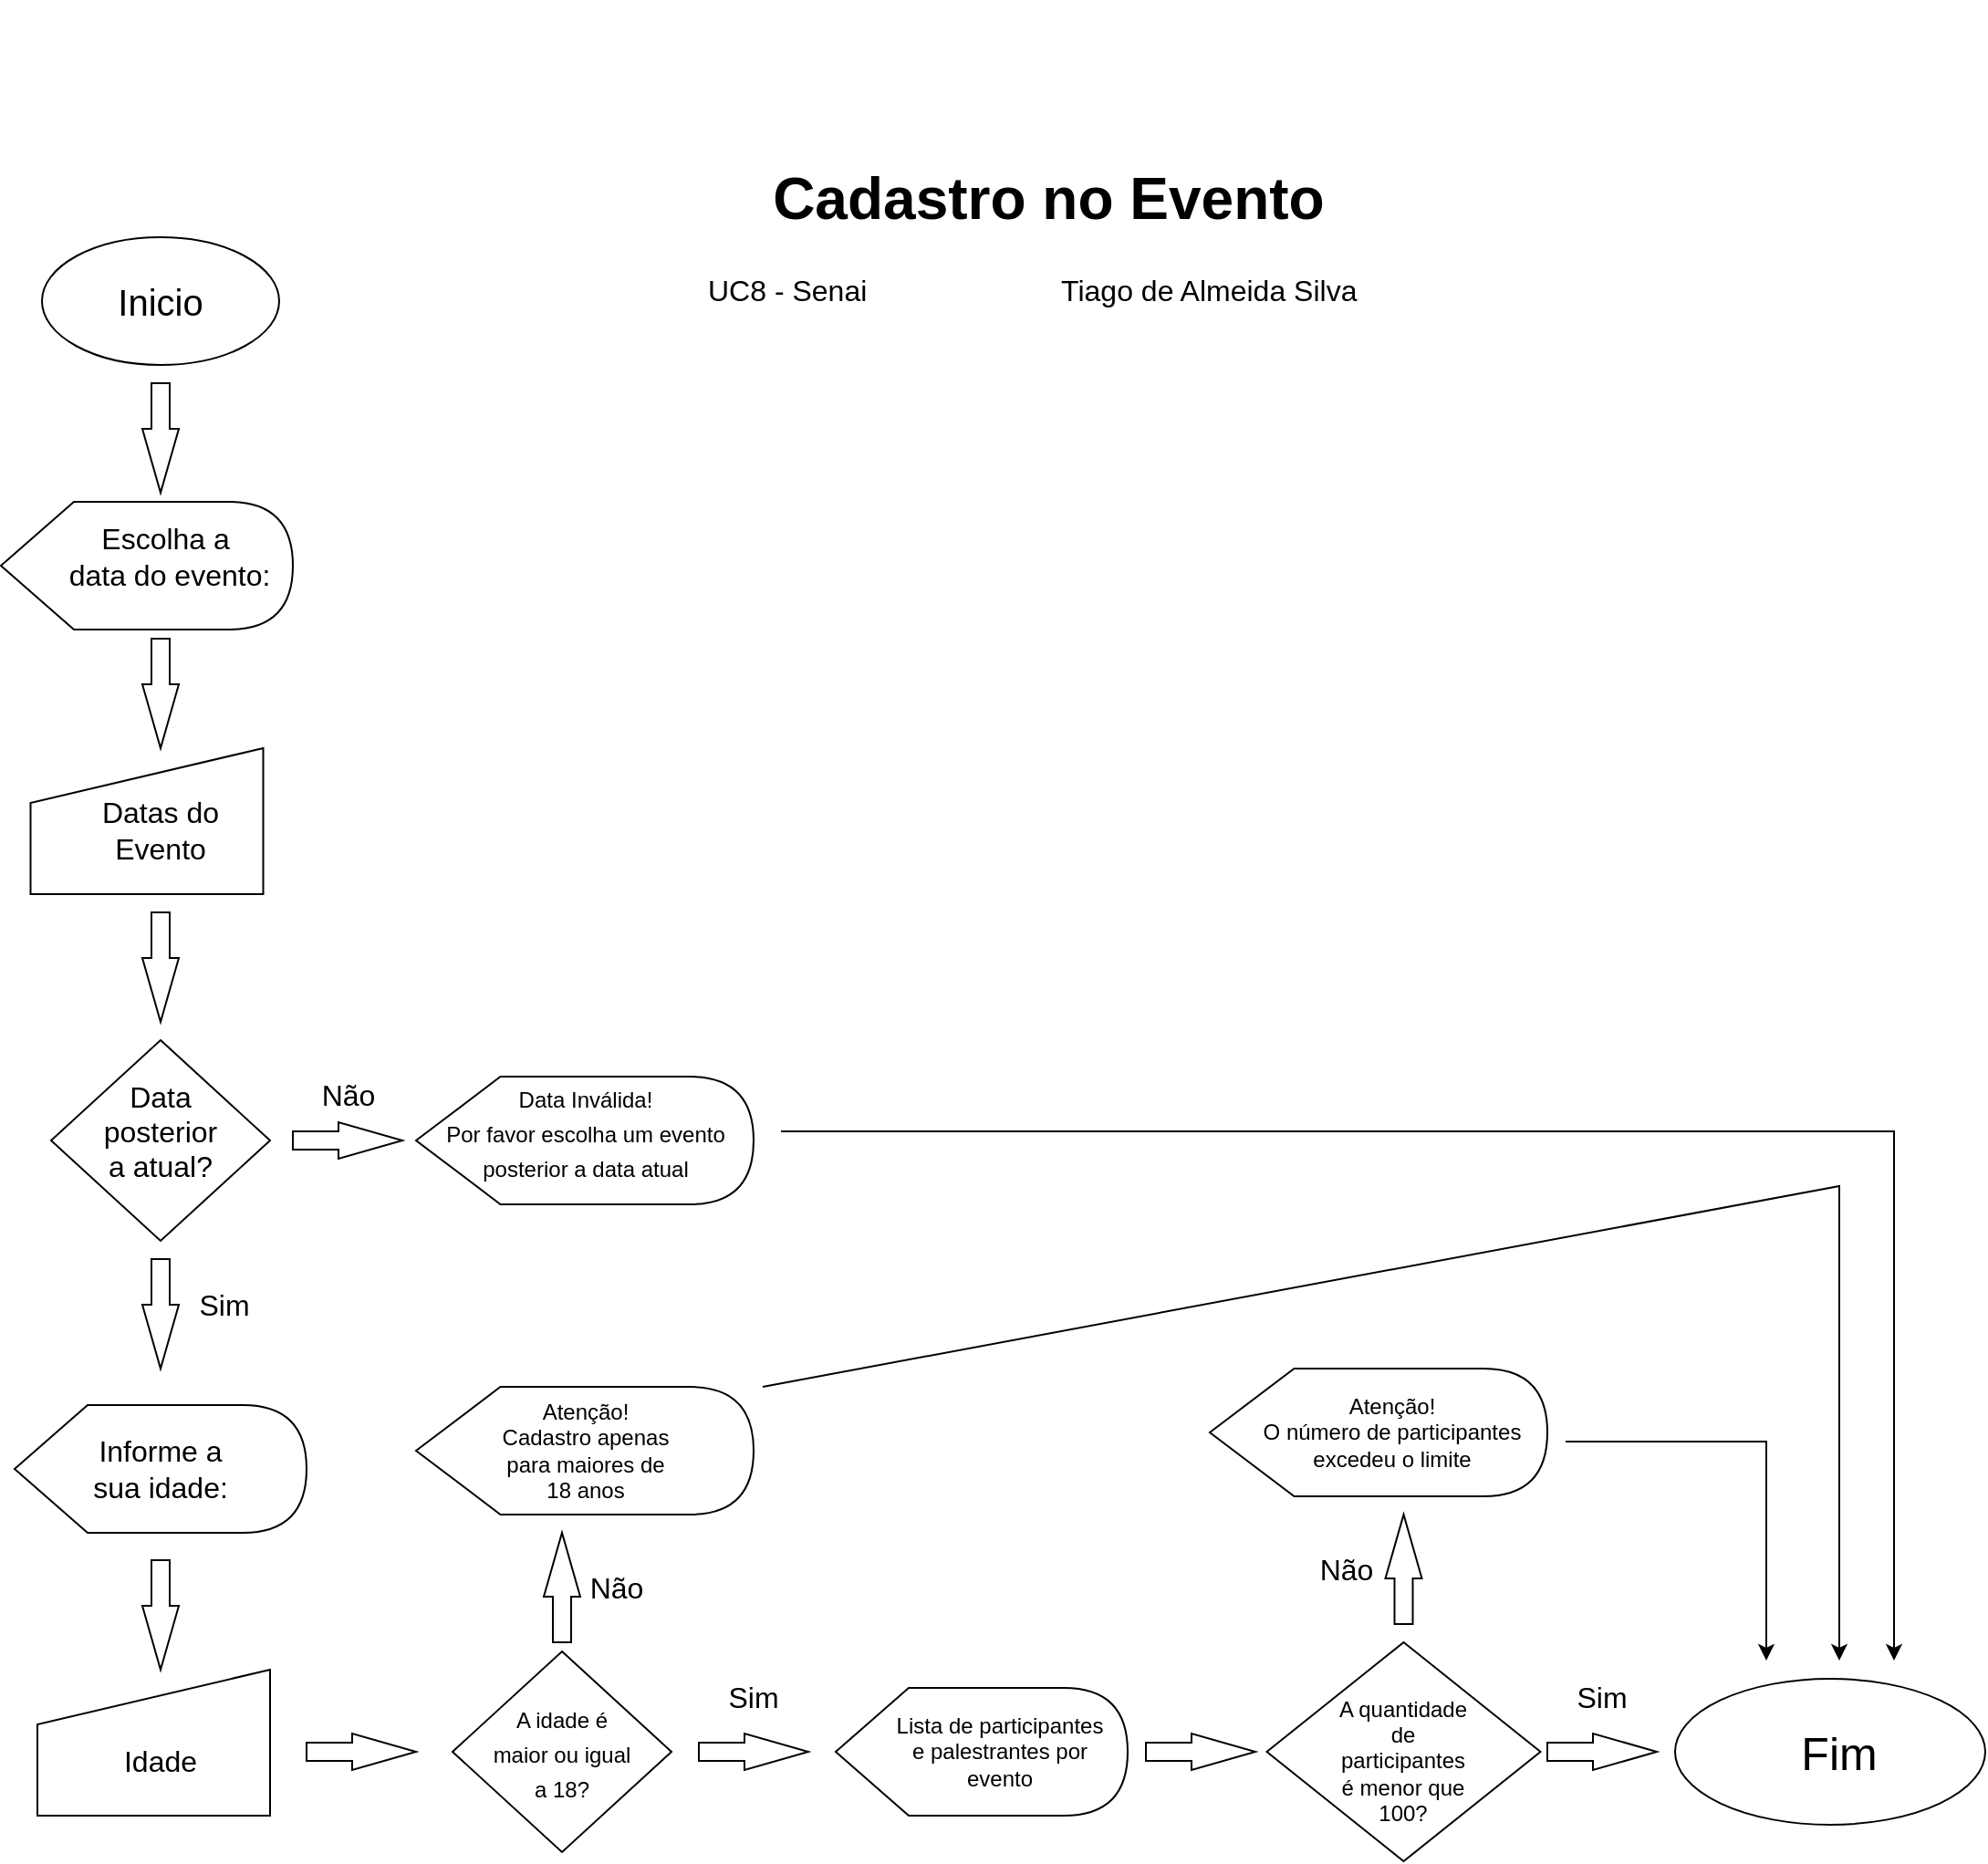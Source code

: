 <mxfile version="15.8.6" type="device"><diagram id="GL8mwi3dtDY6M_hMWwQC" name="Page-1"><mxGraphModel dx="868" dy="1651" grid="1" gridSize="10" guides="1" tooltips="1" connect="1" arrows="1" fold="1" page="1" pageScale="1" pageWidth="827" pageHeight="1169" math="0" shadow="0"><root><mxCell id="0"/><mxCell id="1" parent="0"/><mxCell id="_E9_IEwAAByotgeMYY46-1" value="" style="ellipse;whiteSpace=wrap;html=1;" vertex="1" parent="1"><mxGeometry x="35" y="80" width="130" height="70" as="geometry"/></mxCell><mxCell id="_E9_IEwAAByotgeMYY46-2" value="&lt;font style=&quot;font-size: 20px&quot;&gt;Inicio&lt;/font&gt;" style="text;html=1;strokeColor=none;fillColor=none;align=center;verticalAlign=middle;whiteSpace=wrap;rounded=0;fontSize=16;" vertex="1" parent="1"><mxGeometry x="70" y="100" width="60" height="30" as="geometry"/></mxCell><mxCell id="_E9_IEwAAByotgeMYY46-3" value="" style="html=1;shadow=0;dashed=0;align=center;verticalAlign=middle;shape=mxgraph.arrows2.arrow;dy=0.5;dx=35;direction=south;notch=0;fontSize=16;" vertex="1" parent="1"><mxGeometry x="90" y="160" width="20" height="60" as="geometry"/></mxCell><mxCell id="_E9_IEwAAByotgeMYY46-5" value="" style="shape=display;whiteSpace=wrap;html=1;fontSize=16;" vertex="1" parent="1"><mxGeometry x="12.5" y="225" width="160" height="70" as="geometry"/></mxCell><mxCell id="_E9_IEwAAByotgeMYY46-12" value="" style="rhombus;whiteSpace=wrap;html=1;fontSize=16;" vertex="1" parent="1"><mxGeometry x="40" y="520" width="120" height="110" as="geometry"/></mxCell><mxCell id="_E9_IEwAAByotgeMYY46-8" value="Data posterior a atual?" style="text;html=1;strokeColor=none;fillColor=none;align=center;verticalAlign=middle;whiteSpace=wrap;rounded=0;fontSize=16;" vertex="1" parent="1"><mxGeometry x="70" y="555" width="60" height="30" as="geometry"/></mxCell><mxCell id="_E9_IEwAAByotgeMYY46-9" value="Escolha a&amp;nbsp;&lt;br&gt;data do evento:" style="text;html=1;strokeColor=none;fillColor=none;align=center;verticalAlign=middle;whiteSpace=wrap;rounded=0;fontSize=16;" vertex="1" parent="1"><mxGeometry x="40" y="242.5" width="130" height="25" as="geometry"/></mxCell><mxCell id="_E9_IEwAAByotgeMYY46-18" value="" style="html=1;shadow=0;dashed=0;align=center;verticalAlign=middle;shape=mxgraph.arrows2.arrow;dy=0.5;dx=35;direction=south;notch=0;fontSize=16;" vertex="1" parent="1"><mxGeometry x="90" y="300" width="20" height="60" as="geometry"/></mxCell><mxCell id="_E9_IEwAAByotgeMYY46-25" value="&lt;h1&gt;&amp;nbsp; &amp;nbsp; Cadastro no Evento&lt;/h1&gt;&lt;div&gt;UC8 - Senai&amp;nbsp; &amp;nbsp; &amp;nbsp; &amp;nbsp; &amp;nbsp; &amp;nbsp; &amp;nbsp; &amp;nbsp; &amp;nbsp; &amp;nbsp; &amp;nbsp; &amp;nbsp; Tiago de Almeida Silva&lt;/div&gt;" style="text;html=1;strokeColor=none;fillColor=none;spacing=5;spacingTop=-20;whiteSpace=wrap;overflow=hidden;rounded=0;fontSize=16;" vertex="1" parent="1"><mxGeometry x="395" y="28.5" width="392.5" height="101.5" as="geometry"/></mxCell><mxCell id="_E9_IEwAAByotgeMYY46-26" value="&lt;h1&gt;&lt;br&gt;&lt;/h1&gt;" style="text;html=1;strokeColor=none;fillColor=none;spacing=5;spacingTop=-20;whiteSpace=wrap;overflow=hidden;rounded=0;fontSize=16;" vertex="1" parent="1"><mxGeometry x="330" y="-40" width="190" height="120" as="geometry"/></mxCell><mxCell id="_E9_IEwAAByotgeMYY46-29" value="" style="shape=manualInput;whiteSpace=wrap;html=1;fontSize=16;" vertex="1" parent="1"><mxGeometry x="28.75" y="360" width="127.5" height="80" as="geometry"/></mxCell><mxCell id="_E9_IEwAAByotgeMYY46-31" value="Datas do Evento" style="text;html=1;strokeColor=none;fillColor=none;align=center;verticalAlign=middle;whiteSpace=wrap;rounded=0;fontSize=16;" vertex="1" parent="1"><mxGeometry x="55" y="390" width="90" height="30" as="geometry"/></mxCell><mxCell id="_E9_IEwAAByotgeMYY46-32" value="" style="html=1;shadow=0;dashed=0;align=center;verticalAlign=middle;shape=mxgraph.arrows2.arrow;dy=0.5;dx=35;direction=south;notch=0;fontSize=16;" vertex="1" parent="1"><mxGeometry x="90" y="450" width="20" height="60" as="geometry"/></mxCell><mxCell id="_E9_IEwAAByotgeMYY46-33" value="" style="html=1;shadow=0;dashed=0;align=center;verticalAlign=middle;shape=mxgraph.arrows2.arrow;dy=0.5;dx=35;direction=south;notch=0;fontSize=16;" vertex="1" parent="1"><mxGeometry x="90" y="640" width="20" height="60" as="geometry"/></mxCell><mxCell id="_E9_IEwAAByotgeMYY46-34" value="" style="html=1;shadow=0;dashed=0;align=center;verticalAlign=middle;shape=mxgraph.arrows2.arrow;dy=0.5;dx=35;direction=east;notch=0;fontSize=16;" vertex="1" parent="1"><mxGeometry x="172.5" y="565" width="60" height="20" as="geometry"/></mxCell><mxCell id="_E9_IEwAAByotgeMYY46-35" value="" style="shape=display;whiteSpace=wrap;html=1;fontSize=16;" vertex="1" parent="1"><mxGeometry x="240" y="540" width="185" height="70" as="geometry"/></mxCell><mxCell id="_E9_IEwAAByotgeMYY46-36" value="" style="shape=display;whiteSpace=wrap;html=1;fontSize=16;" vertex="1" parent="1"><mxGeometry x="20" y="720" width="160" height="70" as="geometry"/></mxCell><mxCell id="_E9_IEwAAByotgeMYY46-38" value="Sim" style="text;html=1;strokeColor=none;fillColor=none;align=center;verticalAlign=middle;whiteSpace=wrap;rounded=0;fontSize=16;" vertex="1" parent="1"><mxGeometry x="105" y="650" width="60" height="30" as="geometry"/></mxCell><mxCell id="_E9_IEwAAByotgeMYY46-39" value="Não" style="text;html=1;strokeColor=none;fillColor=none;align=center;verticalAlign=middle;whiteSpace=wrap;rounded=0;fontSize=16;" vertex="1" parent="1"><mxGeometry x="172.5" y="535" width="60" height="30" as="geometry"/></mxCell><mxCell id="_E9_IEwAAByotgeMYY46-42" value="" style="shape=manualInput;whiteSpace=wrap;html=1;fontSize=16;" vertex="1" parent="1"><mxGeometry x="32.5" y="865" width="127.5" height="80" as="geometry"/></mxCell><mxCell id="_E9_IEwAAByotgeMYY46-40" value="Idade" style="text;html=1;strokeColor=none;fillColor=none;align=center;verticalAlign=middle;whiteSpace=wrap;rounded=0;fontSize=16;" vertex="1" parent="1"><mxGeometry x="70" y="900" width="60" height="30" as="geometry"/></mxCell><mxCell id="_E9_IEwAAByotgeMYY46-41" value="&lt;font style=&quot;font-size: 12px&quot;&gt;Data Inválida!&lt;br&gt;Por favor escolha um evento posterior a data atual&lt;/font&gt;" style="text;html=1;strokeColor=none;fillColor=none;align=center;verticalAlign=middle;whiteSpace=wrap;rounded=0;fontSize=16;" vertex="1" parent="1"><mxGeometry x="232.5" y="555" width="200" height="30" as="geometry"/></mxCell><mxCell id="_E9_IEwAAByotgeMYY46-44" value="&lt;font style=&quot;font-size: 16px&quot;&gt;Informe a sua idade:&lt;/font&gt;" style="text;html=1;strokeColor=none;fillColor=none;align=center;verticalAlign=middle;whiteSpace=wrap;rounded=0;fontSize=12;" vertex="1" parent="1"><mxGeometry x="60" y="740" width="80" height="30" as="geometry"/></mxCell><mxCell id="_E9_IEwAAByotgeMYY46-45" value="" style="html=1;shadow=0;dashed=0;align=center;verticalAlign=middle;shape=mxgraph.arrows2.arrow;dy=0.5;dx=35;direction=south;notch=0;fontSize=16;" vertex="1" parent="1"><mxGeometry x="90" y="805" width="20" height="60" as="geometry"/></mxCell><mxCell id="_E9_IEwAAByotgeMYY46-46" value="" style="html=1;shadow=0;dashed=0;align=center;verticalAlign=middle;shape=mxgraph.arrows2.arrow;dy=0.5;dx=35;direction=east;notch=0;fontSize=16;" vertex="1" parent="1"><mxGeometry x="180" y="900" width="60" height="20" as="geometry"/></mxCell><mxCell id="_E9_IEwAAByotgeMYY46-49" value="" style="rhombus;whiteSpace=wrap;html=1;fontSize=16;" vertex="1" parent="1"><mxGeometry x="260" y="855" width="120" height="110" as="geometry"/></mxCell><mxCell id="_E9_IEwAAByotgeMYY46-51" value="&lt;font style=&quot;font-size: 12px&quot;&gt;A idade é maior ou igual a 18?&lt;/font&gt;" style="text;html=1;strokeColor=none;fillColor=none;align=center;verticalAlign=middle;whiteSpace=wrap;rounded=0;fontSize=16;" vertex="1" parent="1"><mxGeometry x="280" y="895" width="80" height="30" as="geometry"/></mxCell><mxCell id="_E9_IEwAAByotgeMYY46-52" value="" style="html=1;shadow=0;dashed=0;align=center;verticalAlign=middle;shape=mxgraph.arrows2.arrow;dy=0.5;dx=35;direction=east;notch=0;fontSize=16;" vertex="1" parent="1"><mxGeometry x="395" y="900" width="60" height="20" as="geometry"/></mxCell><mxCell id="_E9_IEwAAByotgeMYY46-53" value="" style="html=1;shadow=0;dashed=0;align=center;verticalAlign=middle;shape=mxgraph.arrows2.arrow;dy=0.5;dx=35;direction=north;notch=0;fontSize=16;" vertex="1" parent="1"><mxGeometry x="310" y="790" width="20" height="60" as="geometry"/></mxCell><mxCell id="_E9_IEwAAByotgeMYY46-54" value="" style="shape=display;whiteSpace=wrap;html=1;fontSize=16;" vertex="1" parent="1"><mxGeometry x="240" y="710" width="185" height="70" as="geometry"/></mxCell><mxCell id="_E9_IEwAAByotgeMYY46-56" value="Atenção!&lt;br&gt;Cadastro apenas para maiores de 18 anos" style="text;html=1;strokeColor=none;fillColor=none;align=center;verticalAlign=middle;whiteSpace=wrap;rounded=0;fontSize=12;" vertex="1" parent="1"><mxGeometry x="282.5" y="730" width="100" height="30" as="geometry"/></mxCell><mxCell id="_E9_IEwAAByotgeMYY46-57" value="Sim" style="text;html=1;strokeColor=none;fillColor=none;align=center;verticalAlign=middle;whiteSpace=wrap;rounded=0;fontSize=16;" vertex="1" parent="1"><mxGeometry x="395" y="865" width="60" height="30" as="geometry"/></mxCell><mxCell id="_E9_IEwAAByotgeMYY46-58" value="Não" style="text;html=1;strokeColor=none;fillColor=none;align=center;verticalAlign=middle;whiteSpace=wrap;rounded=0;fontSize=16;" vertex="1" parent="1"><mxGeometry x="320" y="805" width="60" height="30" as="geometry"/></mxCell><mxCell id="_E9_IEwAAByotgeMYY46-60" value="" style="shape=display;whiteSpace=wrap;html=1;fontSize=16;" vertex="1" parent="1"><mxGeometry x="470" y="875" width="160" height="70" as="geometry"/></mxCell><mxCell id="_E9_IEwAAByotgeMYY46-62" value="Lista de participantes e palestrantes por evento" style="text;html=1;strokeColor=none;fillColor=none;align=center;verticalAlign=middle;whiteSpace=wrap;rounded=0;fontSize=12;" vertex="1" parent="1"><mxGeometry x="500" y="895" width="120" height="30" as="geometry"/></mxCell><mxCell id="_E9_IEwAAByotgeMYY46-66" value="" style="rhombus;whiteSpace=wrap;html=1;fontSize=16;" vertex="1" parent="1"><mxGeometry x="706.25" y="850" width="150" height="120" as="geometry"/></mxCell><mxCell id="_E9_IEwAAByotgeMYY46-68" value="A quantidade de participantes é menor que 100?" style="text;html=1;strokeColor=none;fillColor=none;align=center;verticalAlign=middle;whiteSpace=wrap;rounded=0;fontSize=12;" vertex="1" parent="1"><mxGeometry x="741.25" y="900" width="80" height="30" as="geometry"/></mxCell><mxCell id="_E9_IEwAAByotgeMYY46-75" value="" style="html=1;shadow=0;dashed=0;align=center;verticalAlign=middle;shape=mxgraph.arrows2.arrow;dy=0.5;dx=35;direction=east;notch=0;fontSize=16;" vertex="1" parent="1"><mxGeometry x="640" y="900" width="60" height="20" as="geometry"/></mxCell><mxCell id="_E9_IEwAAByotgeMYY46-77" value="" style="html=1;shadow=0;dashed=0;align=center;verticalAlign=middle;shape=mxgraph.arrows2.arrow;dy=0.5;dx=35;direction=north;notch=0;fontSize=16;" vertex="1" parent="1"><mxGeometry x="771.25" y="780" width="20" height="60" as="geometry"/></mxCell><mxCell id="_E9_IEwAAByotgeMYY46-78" value="" style="html=1;shadow=0;dashed=0;align=center;verticalAlign=middle;shape=mxgraph.arrows2.arrow;dy=0.5;dx=35;direction=east;notch=0;fontSize=16;" vertex="1" parent="1"><mxGeometry x="860" y="900" width="60" height="20" as="geometry"/></mxCell><mxCell id="_E9_IEwAAByotgeMYY46-79" value="Não" style="text;html=1;strokeColor=none;fillColor=none;align=center;verticalAlign=middle;whiteSpace=wrap;rounded=0;fontSize=16;" vertex="1" parent="1"><mxGeometry x="720" y="795" width="60" height="30" as="geometry"/></mxCell><mxCell id="_E9_IEwAAByotgeMYY46-80" value="Sim" style="text;html=1;strokeColor=none;fillColor=none;align=center;verticalAlign=middle;whiteSpace=wrap;rounded=0;fontSize=16;" vertex="1" parent="1"><mxGeometry x="860" y="865" width="60" height="30" as="geometry"/></mxCell><mxCell id="_E9_IEwAAByotgeMYY46-81" value="" style="ellipse;whiteSpace=wrap;html=1;fontSize=12;" vertex="1" parent="1"><mxGeometry x="930" y="870" width="170" height="80" as="geometry"/></mxCell><mxCell id="_E9_IEwAAByotgeMYY46-84" value="" style="shape=display;whiteSpace=wrap;html=1;fontSize=16;" vertex="1" parent="1"><mxGeometry x="675" y="700" width="185" height="70" as="geometry"/></mxCell><mxCell id="_E9_IEwAAByotgeMYY46-82" value="Atenção!&lt;br&gt;O número de participantes excedeu o limite" style="text;html=1;strokeColor=none;fillColor=none;align=center;verticalAlign=middle;whiteSpace=wrap;rounded=0;fontSize=12;" vertex="1" parent="1"><mxGeometry x="700" y="720" width="150" height="30" as="geometry"/></mxCell><mxCell id="_E9_IEwAAByotgeMYY46-83" value="&lt;font style=&quot;font-size: 25px&quot;&gt;Fim&lt;/font&gt;" style="text;html=1;strokeColor=none;fillColor=none;align=center;verticalAlign=middle;whiteSpace=wrap;rounded=0;fontSize=12;" vertex="1" parent="1"><mxGeometry x="990" y="895" width="60" height="30" as="geometry"/></mxCell><mxCell id="_E9_IEwAAByotgeMYY46-85" value="" style="endArrow=classic;html=1;rounded=0;fontSize=20;" edge="1" parent="1"><mxGeometry width="50" height="50" relative="1" as="geometry"><mxPoint x="870" y="740" as="sourcePoint"/><mxPoint x="980" y="860" as="targetPoint"/><Array as="points"><mxPoint x="980" y="740"/></Array></mxGeometry></mxCell><mxCell id="_E9_IEwAAByotgeMYY46-86" value="" style="endArrow=classic;html=1;rounded=0;fontSize=20;" edge="1" parent="1"><mxGeometry width="50" height="50" relative="1" as="geometry"><mxPoint x="440" y="570" as="sourcePoint"/><mxPoint x="1050" y="860" as="targetPoint"/><Array as="points"><mxPoint x="1050" y="570"/></Array></mxGeometry></mxCell><mxCell id="_E9_IEwAAByotgeMYY46-87" value="" style="endArrow=classic;html=1;rounded=0;fontSize=20;" edge="1" parent="1"><mxGeometry width="50" height="50" relative="1" as="geometry"><mxPoint x="430" y="710" as="sourcePoint"/><mxPoint x="1020" y="860" as="targetPoint"/><Array as="points"><mxPoint x="1020" y="600"/></Array></mxGeometry></mxCell></root></mxGraphModel></diagram></mxfile>